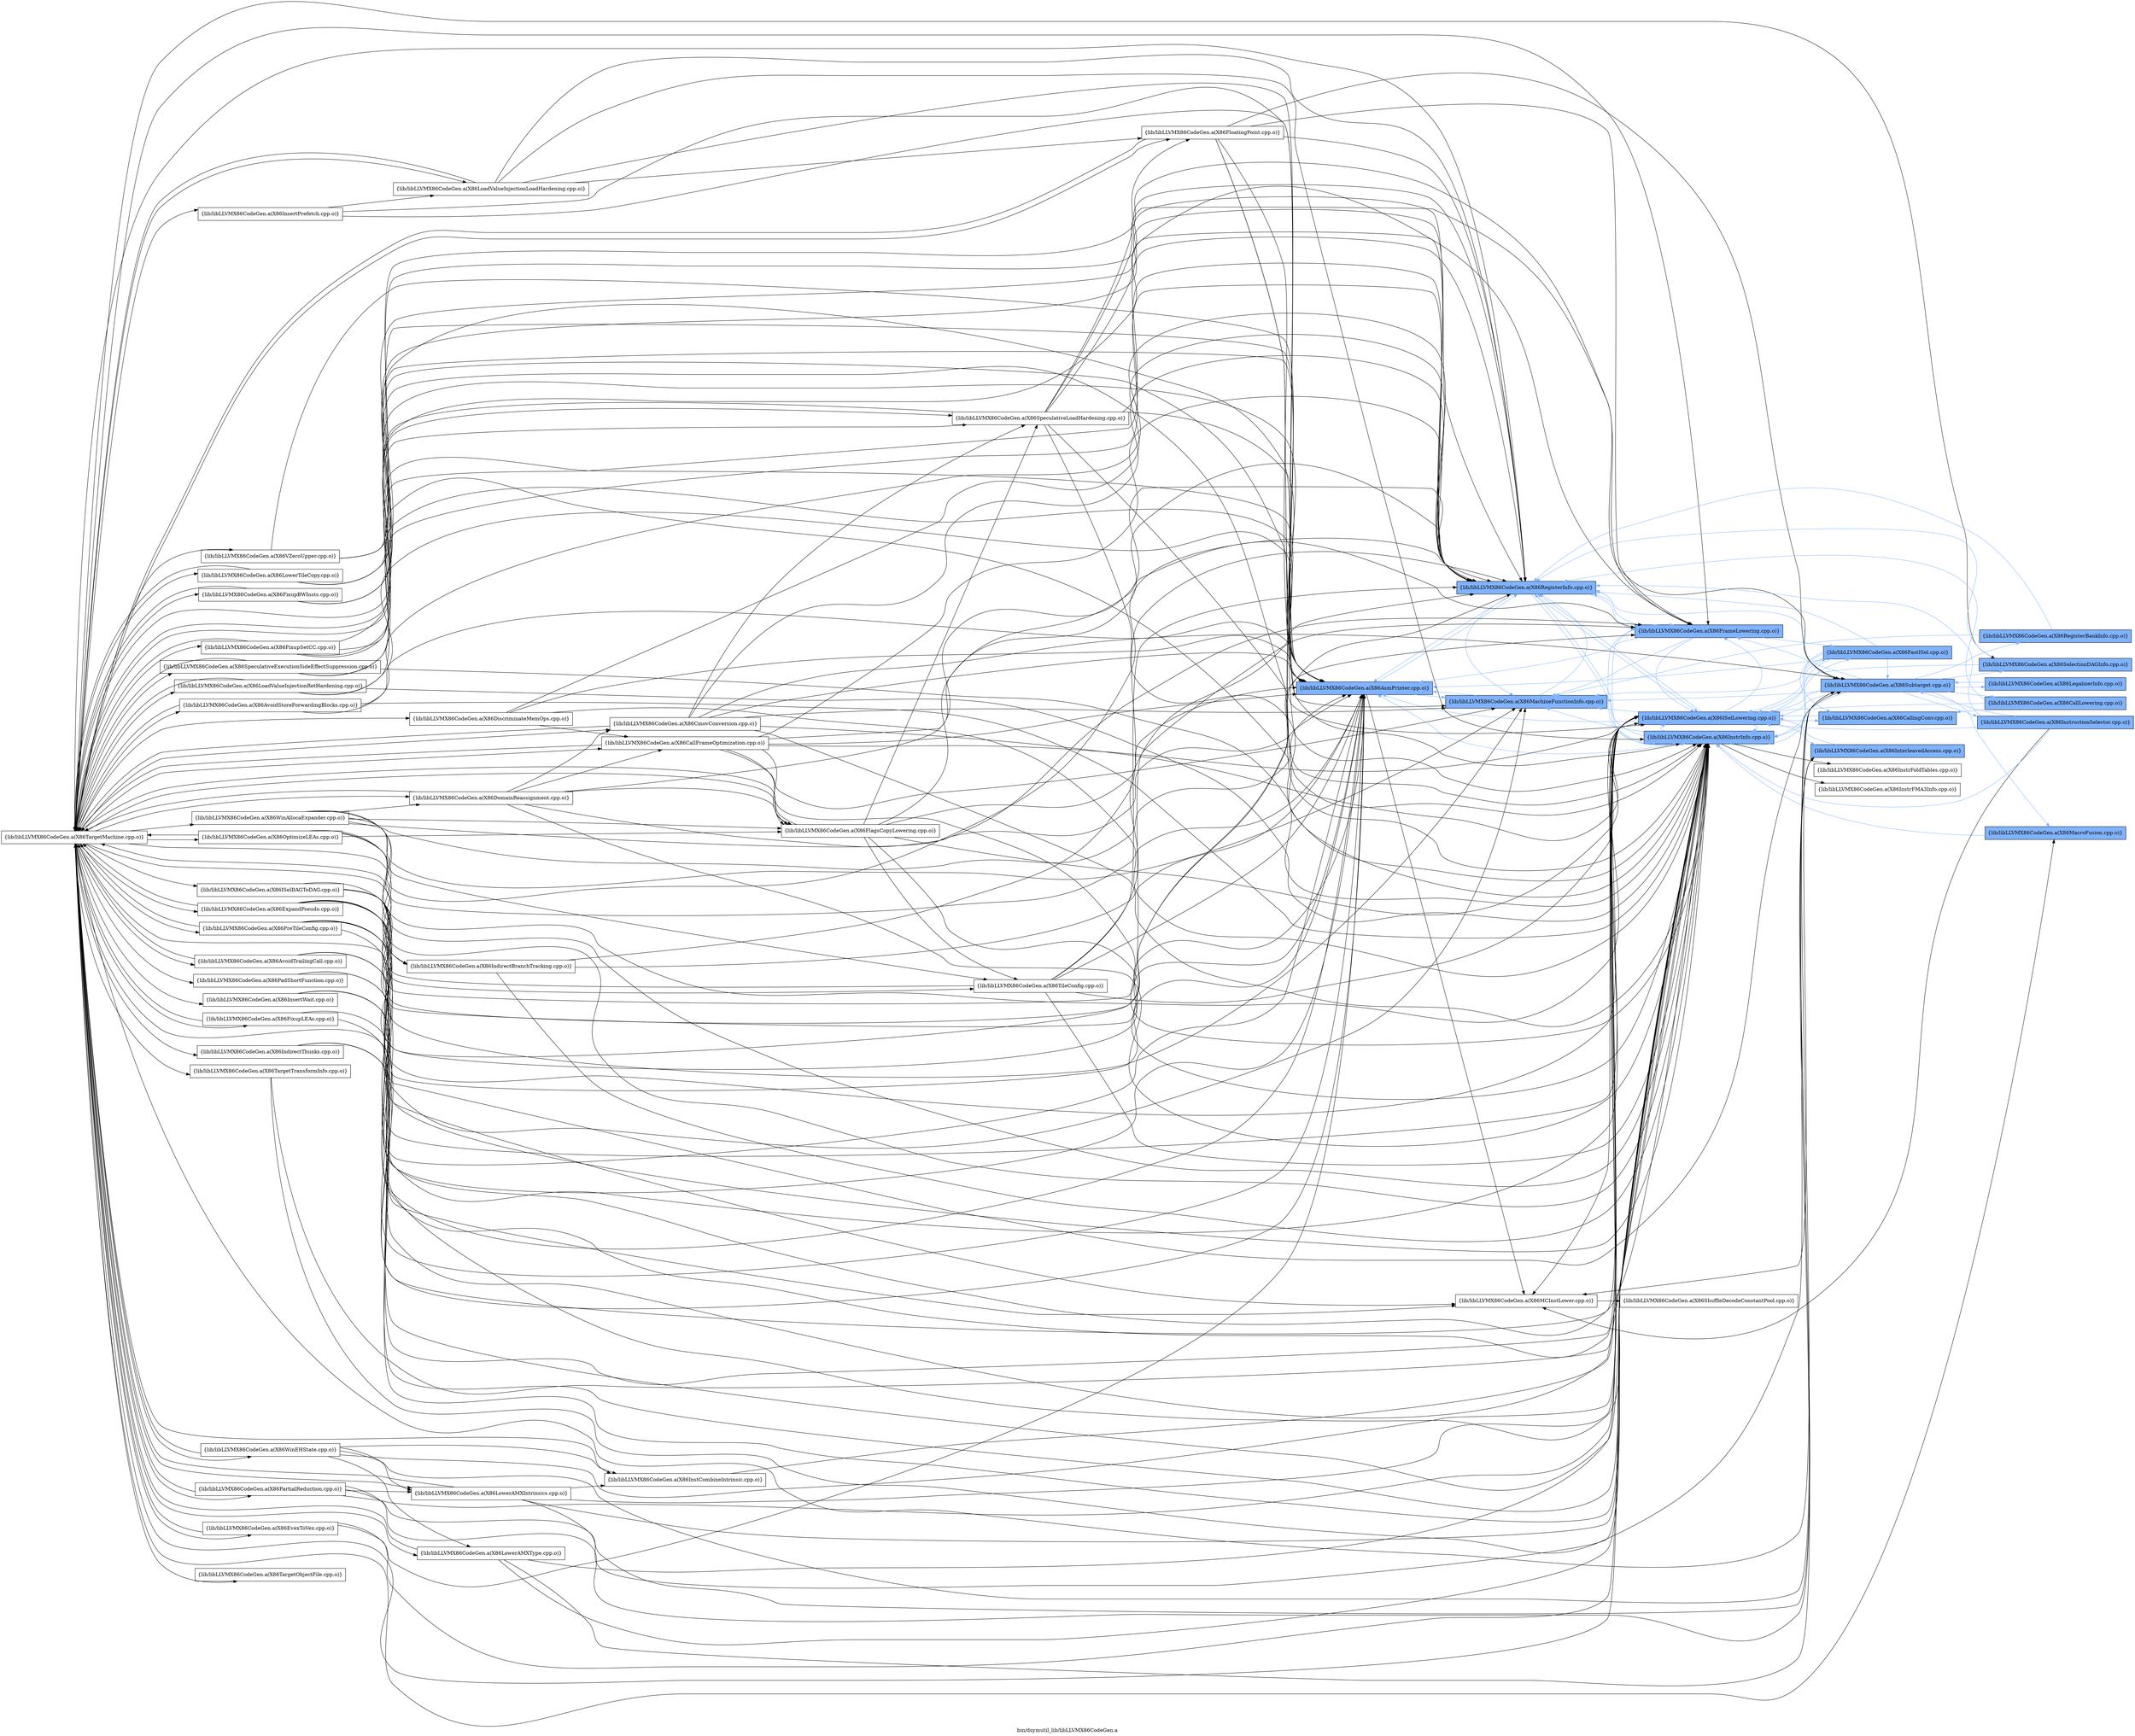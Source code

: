 digraph "bin/dsymutil_lib/libLLVMX86CodeGen.a" {
	label="bin/dsymutil_lib/libLLVMX86CodeGen.a";
	rankdir=LR;
	{ rank=same; Node0x563c3d9d4608;  }
	{ rank=same; Node0x563c3d9d5288; Node0x563c3d9d3708; Node0x563c3d9d2f38;  }
	{ rank=same; Node0x563c3d9e37e8; Node0x563c3d9d3b18; Node0x563c3d9d19a8; Node0x563c3d9e1998;  }
	{ rank=same; Node0x563c3d9d2038; Node0x563c3d9e1da8; Node0x563c3d9e2a28; Node0x563c3d9e4558; Node0x563c3d9d2628; Node0x563c3d9e2708;  }

	Node0x563c3d9d4608 [shape=record,shape=box,group=1,style=filled,fillcolor="0.600000 0.5 1",label="{lib/libLLVMX86CodeGen.a(X86AsmPrinter.cpp.o)}"];
	Node0x563c3d9d4608 -> Node0x563c3d9d5288;
	Node0x563c3d9d4608 -> Node0x563c3d9d3708[color="0.600000 0.5 1"];
	Node0x563c3d9d4608 -> Node0x563c3d9d2f38[color="0.600000 0.5 1"];
	Node0x563c3d9d74e8 [shape=record,shape=box,group=0,label="{lib/libLLVMX86CodeGen.a(X86TargetMachine.cpp.o)}"];
	Node0x563c3d9d74e8 -> Node0x563c3d9d4608;
	Node0x563c3d9d74e8 -> Node0x563c3d9d5288;
	Node0x563c3d9d74e8 -> Node0x563c3d9d2f38;
	Node0x563c3d9d74e8 -> Node0x563c3d9d3b18;
	Node0x563c3d9d74e8 -> Node0x563c3d9d19a8;
	Node0x563c3d9d74e8 -> Node0x563c3d9e1998;
	Node0x563c3d9d74e8 -> Node0x563c3d9e4558;
	Node0x563c3d9d74e8 -> Node0x563c3d9e3e78;
	Node0x563c3d9d74e8 -> Node0x563c3d9d7c18;
	Node0x563c3d9d74e8 -> Node0x563c3d9d8078;
	Node0x563c3d9d74e8 -> Node0x563c3d9d8ca8;
	Node0x563c3d9d74e8 -> Node0x563c3d9d9ab8;
	Node0x563c3d9d74e8 -> Node0x563c3d9d9298;
	Node0x563c3d9d74e8 -> Node0x563c3d9da0f8;
	Node0x563c3d9d74e8 -> Node0x563c3d9dacd8;
	Node0x563c3d9d74e8 -> Node0x563c3d9da648;
	Node0x563c3d9d74e8 -> Node0x563c3d9db2c8;
	Node0x563c3d9d74e8 -> Node0x563c3d9e66c8;
	Node0x563c3d9d74e8 -> Node0x563c3d9e13a8;
	Node0x563c3d9d74e8 -> Node0x563c3d9e1128;
	Node0x563c3d9d74e8 -> Node0x563c3d9ea868;
	Node0x563c3d9d74e8 -> Node0x563c3d9ea098;
	Node0x563c3d9d74e8 -> Node0x563c3d9e9878;
	Node0x563c3d9d74e8 -> Node0x563c3d9e9058;
	Node0x563c3d9d74e8 -> Node0x563c3d9e8978;
	Node0x563c3d9d74e8 -> Node0x563c3d9e8248;
	Node0x563c3d9d74e8 -> Node0x563c3d9e7d48;
	Node0x563c3d9d74e8 -> Node0x563c3d9e75c8;
	Node0x563c3d9d74e8 -> Node0x563c3d9e6d58;
	Node0x563c3d9d74e8 -> Node0x563c3d9e4328;
	Node0x563c3d9d74e8 -> Node0x563c3d9e23e8;
	Node0x563c3d9d74e8 -> Node0x563c3d9e2b68;
	Node0x563c3d9d74e8 -> Node0x563c3d9e2f78;
	Node0x563c3d9d74e8 -> Node0x563c3d9e0e58;
	Node0x563c3d9d74e8 -> Node0x563c3d9e16c8;
	Node0x563c3d9d74e8 -> Node0x563c3d9e9968;
	Node0x563c3d9d74e8 -> Node0x563c3d9e9b48;
	Node0x563c3d9d74e8 -> Node0x563c3d9ea7c8;
	Node0x563c3d9d74e8 -> Node0x563c3d9e8298;
	Node0x563c3d9d74e8 -> Node0x563c3d9e8ec8;
	Node0x563c3d9d74e8 -> Node0x563c3d9e4fa8;
	Node0x563c3d9d74e8 -> Node0x563c3d9e6038;
	Node0x563c3d9d74e8 -> Node0x563c3d9e6c18;
	Node0x563c3d9d74e8 -> Node0x563c3d9e64e8;
	Node0x563c3d9d74e8 -> Node0x563c3d9e7028;
	Node0x563c3d9d5288 [shape=record,shape=box,group=0,label="{lib/libLLVMX86CodeGen.a(X86MCInstLower.cpp.o)}"];
	Node0x563c3d9d5288 -> Node0x563c3d9e37e8;
	Node0x563c3d9d3708 [shape=record,shape=box,group=1,style=filled,fillcolor="0.600000 0.5 1",label="{lib/libLLVMX86CodeGen.a(X86MachineFunctionInfo.cpp.o)}"];
	Node0x563c3d9d3708 -> Node0x563c3d9d4608[color="0.600000 0.5 1"];
	Node0x563c3d9d3708 -> Node0x563c3d9d2f38[color="0.600000 0.5 1"];
	Node0x563c3d9d2f38 [shape=record,shape=box,group=1,style=filled,fillcolor="0.600000 0.5 1",label="{lib/libLLVMX86CodeGen.a(X86RegisterInfo.cpp.o)}"];
	Node0x563c3d9d2f38 -> Node0x563c3d9d4608[color="0.600000 0.5 1"];
	Node0x563c3d9d2f38 -> Node0x563c3d9d3708[color="0.600000 0.5 1"];
	Node0x563c3d9d2f38 -> Node0x563c3d9d3b18[color="0.600000 0.5 1"];
	Node0x563c3d9d2f38 -> Node0x563c3d9d19a8[color="0.600000 0.5 1"];
	Node0x563c3d9d2f38 -> Node0x563c3d9e1998[color="0.600000 0.5 1"];
	Node0x563c3d9e37e8 [shape=record,shape=box,group=0,label="{lib/libLLVMX86CodeGen.a(X86ShuffleDecodeConstantPool.cpp.o)}"];
	Node0x563c3d9d3b18 [shape=record,shape=box,group=1,style=filled,fillcolor="0.600000 0.5 1",label="{lib/libLLVMX86CodeGen.a(X86ISelLowering.cpp.o)}"];
	Node0x563c3d9d3b18 -> Node0x563c3d9d4608[color="0.600000 0.5 1"];
	Node0x563c3d9d3b18 -> Node0x563c3d9d5288;
	Node0x563c3d9d3b18 -> Node0x563c3d9d3708[color="0.600000 0.5 1"];
	Node0x563c3d9d3b18 -> Node0x563c3d9d2f38[color="0.600000 0.5 1"];
	Node0x563c3d9d3b18 -> Node0x563c3d9d2038[color="0.600000 0.5 1"];
	Node0x563c3d9d3b18 -> Node0x563c3d9d19a8[color="0.600000 0.5 1"];
	Node0x563c3d9d3b18 -> Node0x563c3d9e1998[color="0.600000 0.5 1"];
	Node0x563c3d9d3b18 -> Node0x563c3d9e1da8[color="0.600000 0.5 1"];
	Node0x563c3d9d3b18 -> Node0x563c3d9e2a28[color="0.600000 0.5 1"];
	Node0x563c3d9d3b18 -> Node0x563c3d9e4558[color="0.600000 0.5 1"];
	Node0x563c3d9d19a8 [shape=record,shape=box,group=1,style=filled,fillcolor="0.600000 0.5 1",label="{lib/libLLVMX86CodeGen.a(X86InstrInfo.cpp.o)}"];
	Node0x563c3d9d19a8 -> Node0x563c3d9d4608[color="0.600000 0.5 1"];
	Node0x563c3d9d19a8 -> Node0x563c3d9d3708[color="0.600000 0.5 1"];
	Node0x563c3d9d19a8 -> Node0x563c3d9d2f38[color="0.600000 0.5 1"];
	Node0x563c3d9d19a8 -> Node0x563c3d9d3b18[color="0.600000 0.5 1"];
	Node0x563c3d9d19a8 -> Node0x563c3d9d2038[color="0.600000 0.5 1"];
	Node0x563c3d9d19a8 -> Node0x563c3d9d2628;
	Node0x563c3d9d19a8 -> Node0x563c3d9e1998[color="0.600000 0.5 1"];
	Node0x563c3d9d19a8 -> Node0x563c3d9e2708;
	Node0x563c3d9e1998 [shape=record,shape=box,group=1,style=filled,fillcolor="0.600000 0.5 1",label="{lib/libLLVMX86CodeGen.a(X86FrameLowering.cpp.o)}"];
	Node0x563c3d9e1998 -> Node0x563c3d9d4608[color="0.600000 0.5 1"];
	Node0x563c3d9e1998 -> Node0x563c3d9d3708[color="0.600000 0.5 1"];
	Node0x563c3d9e1998 -> Node0x563c3d9d2f38[color="0.600000 0.5 1"];
	Node0x563c3d9e1998 -> Node0x563c3d9d3b18[color="0.600000 0.5 1"];
	Node0x563c3d9e1998 -> Node0x563c3d9d2038[color="0.600000 0.5 1"];
	Node0x563c3d9e1998 -> Node0x563c3d9d19a8[color="0.600000 0.5 1"];
	Node0x563c3d9d2038 [shape=record,shape=box,group=1,style=filled,fillcolor="0.600000 0.5 1",label="{lib/libLLVMX86CodeGen.a(X86FastISel.cpp.o)}"];
	Node0x563c3d9d2038 -> Node0x563c3d9d4608[color="0.600000 0.5 1"];
	Node0x563c3d9d2038 -> Node0x563c3d9d3708[color="0.600000 0.5 1"];
	Node0x563c3d9d2038 -> Node0x563c3d9d2f38[color="0.600000 0.5 1"];
	Node0x563c3d9d2038 -> Node0x563c3d9d3b18[color="0.600000 0.5 1"];
	Node0x563c3d9d2038 -> Node0x563c3d9d19a8[color="0.600000 0.5 1"];
	Node0x563c3d9d2038 -> Node0x563c3d9e1da8[color="0.600000 0.5 1"];
	Node0x563c3d9d2038 -> Node0x563c3d9e4558[color="0.600000 0.5 1"];
	Node0x563c3d9e1da8 [shape=record,shape=box,group=1,style=filled,fillcolor="0.600000 0.5 1",label="{lib/libLLVMX86CodeGen.a(X86CallingConv.cpp.o)}"];
	Node0x563c3d9e1da8 -> Node0x563c3d9d3b18[color="0.600000 0.5 1"];
	Node0x563c3d9e2a28 [shape=record,shape=box,group=1,style=filled,fillcolor="0.600000 0.5 1",label="{lib/libLLVMX86CodeGen.a(X86InterleavedAccess.cpp.o)}"];
	Node0x563c3d9e2a28 -> Node0x563c3d9d3b18[color="0.600000 0.5 1"];
	Node0x563c3d9e4558 [shape=record,shape=box,group=1,style=filled,fillcolor="0.600000 0.5 1",label="{lib/libLLVMX86CodeGen.a(X86Subtarget.cpp.o)}"];
	Node0x563c3d9e4558 -> Node0x563c3d9d5288;
	Node0x563c3d9e4558 -> Node0x563c3d9d3708[color="0.600000 0.5 1"];
	Node0x563c3d9e4558 -> Node0x563c3d9d2f38[color="0.600000 0.5 1"];
	Node0x563c3d9e4558 -> Node0x563c3d9d3b18[color="0.600000 0.5 1"];
	Node0x563c3d9e4558 -> Node0x563c3d9d19a8[color="0.600000 0.5 1"];
	Node0x563c3d9e4558 -> Node0x563c3d9e1998[color="0.600000 0.5 1"];
	Node0x563c3d9e4558 -> Node0x563c3d9e3e78[color="0.600000 0.5 1"];
	Node0x563c3d9e4558 -> Node0x563c3d9e4aa8[color="0.600000 0.5 1"];
	Node0x563c3d9e4558 -> Node0x563c3d9e57c8[color="0.600000 0.5 1"];
	Node0x563c3d9e4558 -> Node0x563c3d9e5048[color="0.600000 0.5 1"];
	Node0x563c3d9e4558 -> Node0x563c3d9dc948[color="0.600000 0.5 1"];
	Node0x563c3d9e4558 -> Node0x563c3d9d7c18[color="0.600000 0.5 1"];
	Node0x563c3d9d2628 [shape=record,shape=box,group=0,label="{lib/libLLVMX86CodeGen.a(X86InstrFoldTables.cpp.o)}"];
	Node0x563c3d9e2708 [shape=record,shape=box,group=0,label="{lib/libLLVMX86CodeGen.a(X86InstrFMA3Info.cpp.o)}"];
	Node0x563c3d9e3e78 [shape=record,shape=box,group=1,style=filled,fillcolor="0.600000 0.5 1",label="{lib/libLLVMX86CodeGen.a(X86SelectionDAGInfo.cpp.o)}"];
	Node0x563c3d9e3e78 -> Node0x563c3d9d2f38[color="0.600000 0.5 1"];
	Node0x563c3d9e3e78 -> Node0x563c3d9d3b18[color="0.600000 0.5 1"];
	Node0x563c3d9e4aa8 [shape=record,shape=box,group=1,style=filled,fillcolor="0.600000 0.5 1",label="{lib/libLLVMX86CodeGen.a(X86CallLowering.cpp.o)}"];
	Node0x563c3d9e4aa8 -> Node0x563c3d9d2f38[color="0.600000 0.5 1"];
	Node0x563c3d9e4aa8 -> Node0x563c3d9d3b18[color="0.600000 0.5 1"];
	Node0x563c3d9e4aa8 -> Node0x563c3d9e1da8[color="0.600000 0.5 1"];
	Node0x563c3d9e57c8 [shape=record,shape=box,group=1,style=filled,fillcolor="0.600000 0.5 1",label="{lib/libLLVMX86CodeGen.a(X86LegalizerInfo.cpp.o)}"];
	Node0x563c3d9e57c8 -> Node0x563c3d9e4558[color="0.600000 0.5 1"];
	Node0x563c3d9e5048 [shape=record,shape=box,group=1,style=filled,fillcolor="0.600000 0.5 1",label="{lib/libLLVMX86CodeGen.a(X86RegisterBankInfo.cpp.o)}"];
	Node0x563c3d9e5048 -> Node0x563c3d9d3708[color="0.600000 0.5 1"];
	Node0x563c3d9e5048 -> Node0x563c3d9d2f38[color="0.600000 0.5 1"];
	Node0x563c3d9dc948 [shape=record,shape=box,group=1,style=filled,fillcolor="0.600000 0.5 1",label="{lib/libLLVMX86CodeGen.a(X86InstructionSelector.cpp.o)}"];
	Node0x563c3d9dc948 -> Node0x563c3d9d5288;
	Node0x563c3d9dc948 -> Node0x563c3d9d2f38[color="0.600000 0.5 1"];
	Node0x563c3d9dc948 -> Node0x563c3d9d3b18[color="0.600000 0.5 1"];
	Node0x563c3d9dc948 -> Node0x563c3d9d19a8[color="0.600000 0.5 1"];
	Node0x563c3d9dc948 -> Node0x563c3d9e4558[color="0.600000 0.5 1"];
	Node0x563c3d9d7c18 [shape=record,shape=box,group=1,style=filled,fillcolor="0.600000 0.5 1",label="{lib/libLLVMX86CodeGen.a(X86MacroFusion.cpp.o)}"];
	Node0x563c3d9d7c18 -> Node0x563c3d9d19a8[color="0.600000 0.5 1"];
	Node0x563c3d9d8078 [shape=record,shape=box,group=0,label="{lib/libLLVMX86CodeGen.a(X86InstCombineIntrinsic.cpp.o)}"];
	Node0x563c3d9d8078 -> Node0x563c3d9d3b18;
	Node0x563c3d9d8ca8 [shape=record,shape=box,group=0,label="{lib/libLLVMX86CodeGen.a(X86SpeculativeExecutionSideEffectSuppression.cpp.o)}"];
	Node0x563c3d9d8ca8 -> Node0x563c3d9d4608;
	Node0x563c3d9d8ca8 -> Node0x563c3d9d2f38;
	Node0x563c3d9d8ca8 -> Node0x563c3d9d19a8;
	Node0x563c3d9d8ca8 -> Node0x563c3d9d74e8;
	Node0x563c3d9d9ab8 [shape=record,shape=box,group=0,label="{lib/libLLVMX86CodeGen.a(X86IndirectThunks.cpp.o)}"];
	Node0x563c3d9d9ab8 -> Node0x563c3d9d4608;
	Node0x563c3d9d9ab8 -> Node0x563c3d9d3b18;
	Node0x563c3d9d9ab8 -> Node0x563c3d9d19a8;
	Node0x563c3d9d9298 [shape=record,shape=box,group=0,label="{lib/libLLVMX86CodeGen.a(X86LoadValueInjectionRetHardening.cpp.o)}"];
	Node0x563c3d9d9298 -> Node0x563c3d9d4608;
	Node0x563c3d9d9298 -> Node0x563c3d9d2f38;
	Node0x563c3d9d9298 -> Node0x563c3d9d19a8;
	Node0x563c3d9d9298 -> Node0x563c3d9d74e8;
	Node0x563c3d9da0f8 [shape=record,shape=box,group=0,label="{lib/libLLVMX86CodeGen.a(X86AvoidTrailingCall.cpp.o)}"];
	Node0x563c3d9da0f8 -> Node0x563c3d9d4608;
	Node0x563c3d9da0f8 -> Node0x563c3d9d19a8;
	Node0x563c3d9da0f8 -> Node0x563c3d9d74e8;
	Node0x563c3d9dacd8 [shape=record,shape=box,group=0,label="{lib/libLLVMX86CodeGen.a(X86ExpandPseudo.cpp.o)}"];
	Node0x563c3d9dacd8 -> Node0x563c3d9d4608;
	Node0x563c3d9dacd8 -> Node0x563c3d9d3708;
	Node0x563c3d9dacd8 -> Node0x563c3d9d3b18;
	Node0x563c3d9dacd8 -> Node0x563c3d9d19a8;
	Node0x563c3d9dacd8 -> Node0x563c3d9e1998;
	Node0x563c3d9dacd8 -> Node0x563c3d9d74e8;
	Node0x563c3d9da648 [shape=record,shape=box,group=0,label="{lib/libLLVMX86CodeGen.a(X86LowerTileCopy.cpp.o)}"];
	Node0x563c3d9da648 -> Node0x563c3d9d4608;
	Node0x563c3d9da648 -> Node0x563c3d9d2f38;
	Node0x563c3d9da648 -> Node0x563c3d9d19a8;
	Node0x563c3d9da648 -> Node0x563c3d9d74e8;
	Node0x563c3d9db2c8 [shape=record,shape=box,group=0,label="{lib/libLLVMX86CodeGen.a(X86FloatingPoint.cpp.o)}"];
	Node0x563c3d9db2c8 -> Node0x563c3d9d4608;
	Node0x563c3d9db2c8 -> Node0x563c3d9d3708;
	Node0x563c3d9db2c8 -> Node0x563c3d9d2f38;
	Node0x563c3d9db2c8 -> Node0x563c3d9d19a8;
	Node0x563c3d9db2c8 -> Node0x563c3d9e1998;
	Node0x563c3d9db2c8 -> Node0x563c3d9e4558;
	Node0x563c3d9db2c8 -> Node0x563c3d9d74e8;
	Node0x563c3d9e66c8 [shape=record,shape=box,group=0,label="{lib/libLLVMX86CodeGen.a(X86LoadValueInjectionLoadHardening.cpp.o)}"];
	Node0x563c3d9e66c8 -> Node0x563c3d9d4608;
	Node0x563c3d9e66c8 -> Node0x563c3d9d2f38;
	Node0x563c3d9e66c8 -> Node0x563c3d9d19a8;
	Node0x563c3d9e66c8 -> Node0x563c3d9d74e8;
	Node0x563c3d9e66c8 -> Node0x563c3d9db2c8;
	Node0x563c3d9e13a8 [shape=record,shape=box,group=0,label="{lib/libLLVMX86CodeGen.a(X86TileConfig.cpp.o)}"];
	Node0x563c3d9e13a8 -> Node0x563c3d9d4608;
	Node0x563c3d9e13a8 -> Node0x563c3d9d2f38;
	Node0x563c3d9e13a8 -> Node0x563c3d9d3b18;
	Node0x563c3d9e13a8 -> Node0x563c3d9d19a8;
	Node0x563c3d9e13a8 -> Node0x563c3d9e1998;
	Node0x563c3d9e13a8 -> Node0x563c3d9d74e8;
	Node0x563c3d9e1128 [shape=record,shape=box,group=0,label="{lib/libLLVMX86CodeGen.a(X86SpeculativeLoadHardening.cpp.o)}"];
	Node0x563c3d9e1128 -> Node0x563c3d9d4608;
	Node0x563c3d9e1128 -> Node0x563c3d9d2f38;
	Node0x563c3d9e1128 -> Node0x563c3d9d3b18;
	Node0x563c3d9e1128 -> Node0x563c3d9d19a8;
	Node0x563c3d9e1128 -> Node0x563c3d9e1998;
	Node0x563c3d9e1128 -> Node0x563c3d9e4558;
	Node0x563c3d9e1128 -> Node0x563c3d9d74e8;
	Node0x563c3d9e1128 -> Node0x563c3d9db2c8;
	Node0x563c3d9ea868 [shape=record,shape=box,group=0,label="{lib/libLLVMX86CodeGen.a(X86FlagsCopyLowering.cpp.o)}"];
	Node0x563c3d9ea868 -> Node0x563c3d9d4608;
	Node0x563c3d9ea868 -> Node0x563c3d9d2f38;
	Node0x563c3d9ea868 -> Node0x563c3d9d3b18;
	Node0x563c3d9ea868 -> Node0x563c3d9d19a8;
	Node0x563c3d9ea868 -> Node0x563c3d9d74e8;
	Node0x563c3d9ea868 -> Node0x563c3d9e13a8;
	Node0x563c3d9ea868 -> Node0x563c3d9e1128;
	Node0x563c3d9ea098 [shape=record,shape=box,group=0,label="{lib/libLLVMX86CodeGen.a(X86FixupSetCC.cpp.o)}"];
	Node0x563c3d9ea098 -> Node0x563c3d9d4608;
	Node0x563c3d9ea098 -> Node0x563c3d9d2f38;
	Node0x563c3d9ea098 -> Node0x563c3d9d19a8;
	Node0x563c3d9ea098 -> Node0x563c3d9d74e8;
	Node0x563c3d9ea098 -> Node0x563c3d9e1128;
	Node0x563c3d9e9878 [shape=record,shape=box,group=0,label="{lib/libLLVMX86CodeGen.a(X86OptimizeLEAs.cpp.o)}"];
	Node0x563c3d9e9878 -> Node0x563c3d9d4608;
	Node0x563c3d9e9878 -> Node0x563c3d9d2f38;
	Node0x563c3d9e9878 -> Node0x563c3d9d19a8;
	Node0x563c3d9e9878 -> Node0x563c3d9d74e8;
	Node0x563c3d9e9878 -> Node0x563c3d9ea868;
	Node0x563c3d9e9058 [shape=record,shape=box,group=0,label="{lib/libLLVMX86CodeGen.a(X86CallFrameOptimization.cpp.o)}"];
	Node0x563c3d9e9058 -> Node0x563c3d9d4608;
	Node0x563c3d9e9058 -> Node0x563c3d9d3708;
	Node0x563c3d9e9058 -> Node0x563c3d9d2f38;
	Node0x563c3d9e9058 -> Node0x563c3d9d3b18;
	Node0x563c3d9e9058 -> Node0x563c3d9d19a8;
	Node0x563c3d9e9058 -> Node0x563c3d9e1998;
	Node0x563c3d9e9058 -> Node0x563c3d9d74e8;
	Node0x563c3d9e9058 -> Node0x563c3d9ea868;
	Node0x563c3d9e8978 [shape=record,shape=box,group=0,label="{lib/libLLVMX86CodeGen.a(X86AvoidStoreForwardingBlocks.cpp.o)}"];
	Node0x563c3d9e8978 -> Node0x563c3d9d4608;
	Node0x563c3d9e8978 -> Node0x563c3d9d2f38;
	Node0x563c3d9e8978 -> Node0x563c3d9d19a8;
	Node0x563c3d9e8978 -> Node0x563c3d9d74e8;
	Node0x563c3d9e8248 [shape=record,shape=box,group=0,label="{lib/libLLVMX86CodeGen.a(X86PreTileConfig.cpp.o)}"];
	Node0x563c3d9e8248 -> Node0x563c3d9d4608;
	Node0x563c3d9e8248 -> Node0x563c3d9d2f38;
	Node0x563c3d9e8248 -> Node0x563c3d9d3b18;
	Node0x563c3d9e8248 -> Node0x563c3d9d19a8;
	Node0x563c3d9e8248 -> Node0x563c3d9d74e8;
	Node0x563c3d9e7d48 [shape=record,shape=box,group=0,label="{lib/libLLVMX86CodeGen.a(X86CmovConversion.cpp.o)}"];
	Node0x563c3d9e7d48 -> Node0x563c3d9d4608;
	Node0x563c3d9e7d48 -> Node0x563c3d9d3708;
	Node0x563c3d9e7d48 -> Node0x563c3d9d2f38;
	Node0x563c3d9e7d48 -> Node0x563c3d9d3b18;
	Node0x563c3d9e7d48 -> Node0x563c3d9d19a8;
	Node0x563c3d9e7d48 -> Node0x563c3d9e4558;
	Node0x563c3d9e7d48 -> Node0x563c3d9d74e8;
	Node0x563c3d9e7d48 -> Node0x563c3d9e1128;
	Node0x563c3d9e75c8 [shape=record,shape=box,group=0,label="{lib/libLLVMX86CodeGen.a(X86ISelDAGToDAG.cpp.o)}"];
	Node0x563c3d9e75c8 -> Node0x563c3d9d4608;
	Node0x563c3d9e75c8 -> Node0x563c3d9d5288;
	Node0x563c3d9e75c8 -> Node0x563c3d9d3708;
	Node0x563c3d9e75c8 -> Node0x563c3d9d2f38;
	Node0x563c3d9e75c8 -> Node0x563c3d9d3b18;
	Node0x563c3d9e75c8 -> Node0x563c3d9d19a8;
	Node0x563c3d9e75c8 -> Node0x563c3d9e4558;
	Node0x563c3d9e75c8 -> Node0x563c3d9e6d58;
	Node0x563c3d9e6d58 [shape=record,shape=box,group=0,label="{lib/libLLVMX86CodeGen.a(X86IndirectBranchTracking.cpp.o)}"];
	Node0x563c3d9e6d58 -> Node0x563c3d9d4608;
	Node0x563c3d9e6d58 -> Node0x563c3d9d2f38;
	Node0x563c3d9e6d58 -> Node0x563c3d9d19a8;
	Node0x563c3d9e4328 [shape=record,shape=box,group=0,label="{lib/libLLVMX86CodeGen.a(X86EvexToVex.cpp.o)}"];
	Node0x563c3d9e4328 -> Node0x563c3d9d4608;
	Node0x563c3d9e4328 -> Node0x563c3d9d19a8;
	Node0x563c3d9e4328 -> Node0x563c3d9d74e8;
	Node0x563c3d9e23e8 [shape=record,shape=box,group=0,label="{lib/libLLVMX86CodeGen.a(X86DiscriminateMemOps.cpp.o)}"];
	Node0x563c3d9e23e8 -> Node0x563c3d9d4608;
	Node0x563c3d9e23e8 -> Node0x563c3d9d2f38;
	Node0x563c3d9e23e8 -> Node0x563c3d9d19a8;
	Node0x563c3d9e23e8 -> Node0x563c3d9e9058;
	Node0x563c3d9e2b68 [shape=record,shape=box,group=0,label="{lib/libLLVMX86CodeGen.a(X86InsertPrefetch.cpp.o)}"];
	Node0x563c3d9e2b68 -> Node0x563c3d9d4608;
	Node0x563c3d9e2b68 -> Node0x563c3d9d19a8;
	Node0x563c3d9e2b68 -> Node0x563c3d9e66c8;
	Node0x563c3d9e2f78 [shape=record,shape=box,group=0,label="{lib/libLLVMX86CodeGen.a(X86FixupBWInsts.cpp.o)}"];
	Node0x563c3d9e2f78 -> Node0x563c3d9d4608;
	Node0x563c3d9e2f78 -> Node0x563c3d9d2f38;
	Node0x563c3d9e2f78 -> Node0x563c3d9d19a8;
	Node0x563c3d9e2f78 -> Node0x563c3d9d74e8;
	Node0x563c3d9e0e58 [shape=record,shape=box,group=0,label="{lib/libLLVMX86CodeGen.a(X86PadShortFunction.cpp.o)}"];
	Node0x563c3d9e0e58 -> Node0x563c3d9d4608;
	Node0x563c3d9e0e58 -> Node0x563c3d9d19a8;
	Node0x563c3d9e16c8 [shape=record,shape=box,group=0,label="{lib/libLLVMX86CodeGen.a(X86FixupLEAs.cpp.o)}"];
	Node0x563c3d9e16c8 -> Node0x563c3d9d4608;
	Node0x563c3d9e16c8 -> Node0x563c3d9d19a8;
	Node0x563c3d9e16c8 -> Node0x563c3d9d74e8;
	Node0x563c3d9e9968 [shape=record,shape=box,group=0,label="{lib/libLLVMX86CodeGen.a(X86LowerAMXIntrinsics.cpp.o)}"];
	Node0x563c3d9e9968 -> Node0x563c3d9d3b18;
	Node0x563c3d9e9968 -> Node0x563c3d9d19a8;
	Node0x563c3d9e9968 -> Node0x563c3d9e2a28;
	Node0x563c3d9e9968 -> Node0x563c3d9d74e8;
	Node0x563c3d9e9968 -> Node0x563c3d9d8078;
	Node0x563c3d9e9b48 [shape=record,shape=box,group=0,label="{lib/libLLVMX86CodeGen.a(X86LowerAMXType.cpp.o)}"];
	Node0x563c3d9e9b48 -> Node0x563c3d9d3b18;
	Node0x563c3d9e9b48 -> Node0x563c3d9d19a8;
	Node0x563c3d9e9b48 -> Node0x563c3d9e2a28;
	Node0x563c3d9e9b48 -> Node0x563c3d9d74e8;
	Node0x563c3d9ea7c8 [shape=record,shape=box,group=0,label="{lib/libLLVMX86CodeGen.a(X86DomainReassignment.cpp.o)}"];
	Node0x563c3d9ea7c8 -> Node0x563c3d9d4608;
	Node0x563c3d9ea7c8 -> Node0x563c3d9d2f38;
	Node0x563c3d9ea7c8 -> Node0x563c3d9d19a8;
	Node0x563c3d9ea7c8 -> Node0x563c3d9d74e8;
	Node0x563c3d9ea7c8 -> Node0x563c3d9ea868;
	Node0x563c3d9ea7c8 -> Node0x563c3d9e9058;
	Node0x563c3d9ea7c8 -> Node0x563c3d9e7d48;
	Node0x563c3d9e8298 [shape=record,shape=box,group=0,label="{lib/libLLVMX86CodeGen.a(X86PartialReduction.cpp.o)}"];
	Node0x563c3d9e8298 -> Node0x563c3d9d3b18;
	Node0x563c3d9e8298 -> Node0x563c3d9d19a8;
	Node0x563c3d9e8298 -> Node0x563c3d9e2a28;
	Node0x563c3d9e8298 -> Node0x563c3d9d74e8;
	Node0x563c3d9e8298 -> Node0x563c3d9e9968;
	Node0x563c3d9e8ec8 [shape=record,shape=box,group=0,label="{lib/libLLVMX86CodeGen.a(X86TargetObjectFile.cpp.o)}"];
	Node0x563c3d9e4fa8 [shape=record,shape=box,group=0,label="{lib/libLLVMX86CodeGen.a(X86TargetTransformInfo.cpp.o)}"];
	Node0x563c3d9e4fa8 -> Node0x563c3d9d3b18;
	Node0x563c3d9e4fa8 -> Node0x563c3d9e4558;
	Node0x563c3d9e6038 [shape=record,shape=box,group=0,label="{lib/libLLVMX86CodeGen.a(X86VZeroUpper.cpp.o)}"];
	Node0x563c3d9e6038 -> Node0x563c3d9d4608;
	Node0x563c3d9e6038 -> Node0x563c3d9d2f38;
	Node0x563c3d9e6038 -> Node0x563c3d9d19a8;
	Node0x563c3d9e6038 -> Node0x563c3d9e1998;
	Node0x563c3d9e6c18 [shape=record,shape=box,group=0,label="{lib/libLLVMX86CodeGen.a(X86WinAllocaExpander.cpp.o)}"];
	Node0x563c3d9e6c18 -> Node0x563c3d9d4608;
	Node0x563c3d9e6c18 -> Node0x563c3d9d3708;
	Node0x563c3d9e6c18 -> Node0x563c3d9d3b18;
	Node0x563c3d9e6c18 -> Node0x563c3d9d19a8;
	Node0x563c3d9e6c18 -> Node0x563c3d9e1998;
	Node0x563c3d9e6c18 -> Node0x563c3d9e13a8;
	Node0x563c3d9e6c18 -> Node0x563c3d9ea868;
	Node0x563c3d9e6c18 -> Node0x563c3d9ea7c8;
	Node0x563c3d9e64e8 [shape=record,shape=box,group=0,label="{lib/libLLVMX86CodeGen.a(X86WinEHState.cpp.o)}"];
	Node0x563c3d9e64e8 -> Node0x563c3d9d3b18;
	Node0x563c3d9e64e8 -> Node0x563c3d9e2a28;
	Node0x563c3d9e64e8 -> Node0x563c3d9d74e8;
	Node0x563c3d9e64e8 -> Node0x563c3d9d8078;
	Node0x563c3d9e64e8 -> Node0x563c3d9e9968;
	Node0x563c3d9e64e8 -> Node0x563c3d9e9b48;
	Node0x563c3d9e7028 [shape=record,shape=box,group=0,label="{lib/libLLVMX86CodeGen.a(X86InsertWait.cpp.o)}"];
	Node0x563c3d9e7028 -> Node0x563c3d9d4608;
	Node0x563c3d9e7028 -> Node0x563c3d9d19a8;
}
